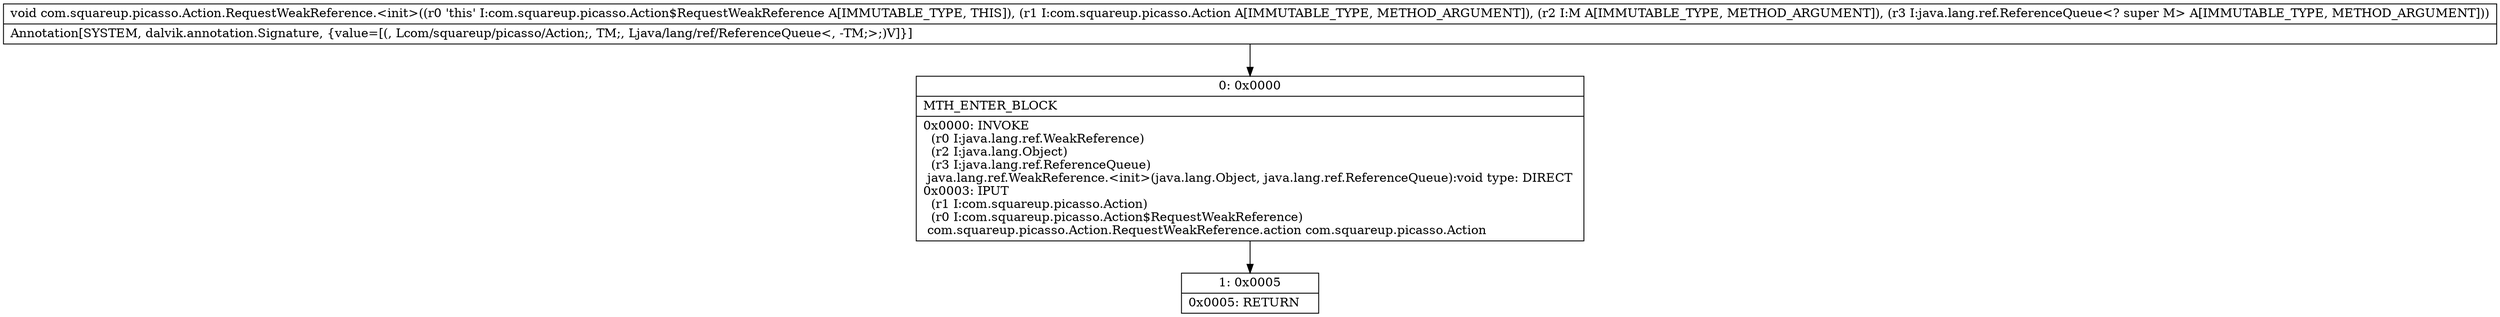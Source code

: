 digraph "CFG forcom.squareup.picasso.Action.RequestWeakReference.\<init\>(Lcom\/squareup\/picasso\/Action;Ljava\/lang\/Object;Ljava\/lang\/ref\/ReferenceQueue;)V" {
Node_0 [shape=record,label="{0\:\ 0x0000|MTH_ENTER_BLOCK\l|0x0000: INVOKE  \l  (r0 I:java.lang.ref.WeakReference)\l  (r2 I:java.lang.Object)\l  (r3 I:java.lang.ref.ReferenceQueue)\l java.lang.ref.WeakReference.\<init\>(java.lang.Object, java.lang.ref.ReferenceQueue):void type: DIRECT \l0x0003: IPUT  \l  (r1 I:com.squareup.picasso.Action)\l  (r0 I:com.squareup.picasso.Action$RequestWeakReference)\l com.squareup.picasso.Action.RequestWeakReference.action com.squareup.picasso.Action \l}"];
Node_1 [shape=record,label="{1\:\ 0x0005|0x0005: RETURN   \l}"];
MethodNode[shape=record,label="{void com.squareup.picasso.Action.RequestWeakReference.\<init\>((r0 'this' I:com.squareup.picasso.Action$RequestWeakReference A[IMMUTABLE_TYPE, THIS]), (r1 I:com.squareup.picasso.Action A[IMMUTABLE_TYPE, METHOD_ARGUMENT]), (r2 I:M A[IMMUTABLE_TYPE, METHOD_ARGUMENT]), (r3 I:java.lang.ref.ReferenceQueue\<? super M\> A[IMMUTABLE_TYPE, METHOD_ARGUMENT]))  | Annotation[SYSTEM, dalvik.annotation.Signature, \{value=[(, Lcom\/squareup\/picasso\/Action;, TM;, Ljava\/lang\/ref\/ReferenceQueue\<, \-TM;\>;)V]\}]\l}"];
MethodNode -> Node_0;
Node_0 -> Node_1;
}

